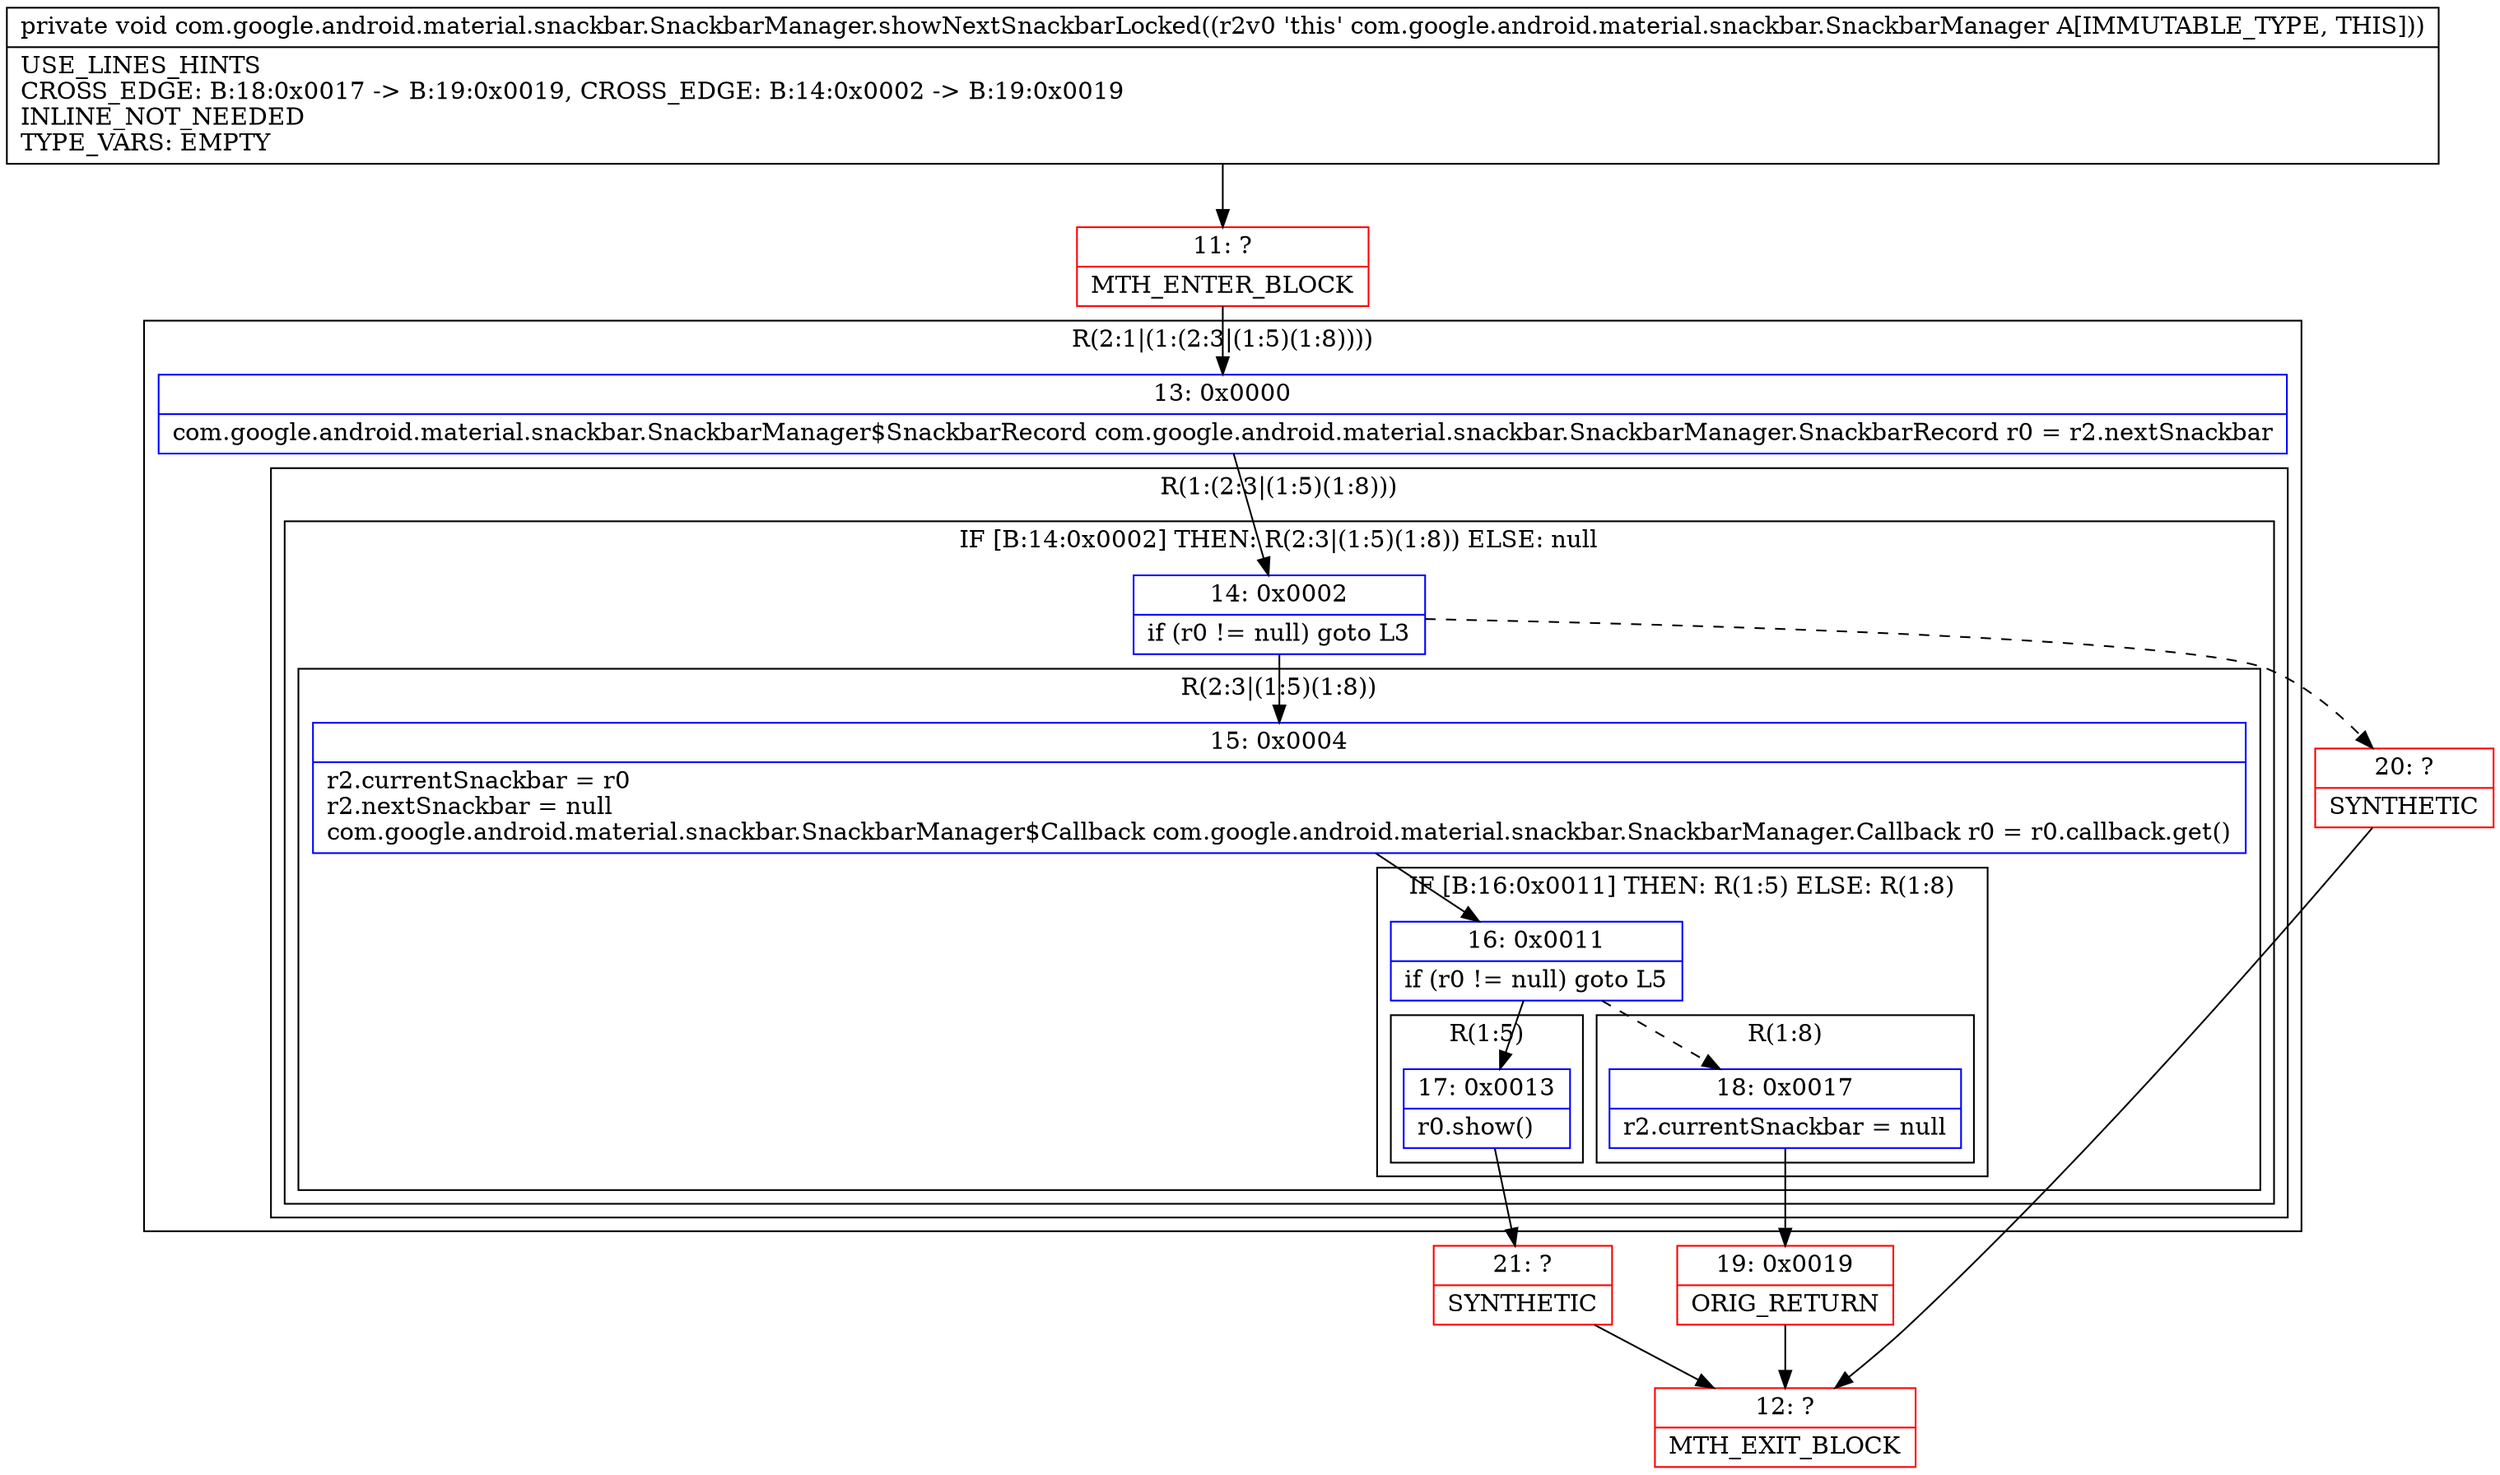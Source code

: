 digraph "CFG forcom.google.android.material.snackbar.SnackbarManager.showNextSnackbarLocked()V" {
subgraph cluster_Region_240339890 {
label = "R(2:1|(1:(2:3|(1:5)(1:8))))";
node [shape=record,color=blue];
Node_13 [shape=record,label="{13\:\ 0x0000|com.google.android.material.snackbar.SnackbarManager$SnackbarRecord com.google.android.material.snackbar.SnackbarManager.SnackbarRecord r0 = r2.nextSnackbar\l}"];
subgraph cluster_Region_1697544165 {
label = "R(1:(2:3|(1:5)(1:8)))";
node [shape=record,color=blue];
subgraph cluster_IfRegion_43061423 {
label = "IF [B:14:0x0002] THEN: R(2:3|(1:5)(1:8)) ELSE: null";
node [shape=record,color=blue];
Node_14 [shape=record,label="{14\:\ 0x0002|if (r0 != null) goto L3\l}"];
subgraph cluster_Region_20419016 {
label = "R(2:3|(1:5)(1:8))";
node [shape=record,color=blue];
Node_15 [shape=record,label="{15\:\ 0x0004|r2.currentSnackbar = r0\lr2.nextSnackbar = null\lcom.google.android.material.snackbar.SnackbarManager$Callback com.google.android.material.snackbar.SnackbarManager.Callback r0 = r0.callback.get()\l}"];
subgraph cluster_IfRegion_975807767 {
label = "IF [B:16:0x0011] THEN: R(1:5) ELSE: R(1:8)";
node [shape=record,color=blue];
Node_16 [shape=record,label="{16\:\ 0x0011|if (r0 != null) goto L5\l}"];
subgraph cluster_Region_783509307 {
label = "R(1:5)";
node [shape=record,color=blue];
Node_17 [shape=record,label="{17\:\ 0x0013|r0.show()\l}"];
}
subgraph cluster_Region_1360382839 {
label = "R(1:8)";
node [shape=record,color=blue];
Node_18 [shape=record,label="{18\:\ 0x0017|r2.currentSnackbar = null\l}"];
}
}
}
}
}
}
Node_11 [shape=record,color=red,label="{11\:\ ?|MTH_ENTER_BLOCK\l}"];
Node_21 [shape=record,color=red,label="{21\:\ ?|SYNTHETIC\l}"];
Node_12 [shape=record,color=red,label="{12\:\ ?|MTH_EXIT_BLOCK\l}"];
Node_19 [shape=record,color=red,label="{19\:\ 0x0019|ORIG_RETURN\l}"];
Node_20 [shape=record,color=red,label="{20\:\ ?|SYNTHETIC\l}"];
MethodNode[shape=record,label="{private void com.google.android.material.snackbar.SnackbarManager.showNextSnackbarLocked((r2v0 'this' com.google.android.material.snackbar.SnackbarManager A[IMMUTABLE_TYPE, THIS]))  | USE_LINES_HINTS\lCROSS_EDGE: B:18:0x0017 \-\> B:19:0x0019, CROSS_EDGE: B:14:0x0002 \-\> B:19:0x0019\lINLINE_NOT_NEEDED\lTYPE_VARS: EMPTY\l}"];
MethodNode -> Node_11;Node_13 -> Node_14;
Node_14 -> Node_15;
Node_14 -> Node_20[style=dashed];
Node_15 -> Node_16;
Node_16 -> Node_17;
Node_16 -> Node_18[style=dashed];
Node_17 -> Node_21;
Node_18 -> Node_19;
Node_11 -> Node_13;
Node_21 -> Node_12;
Node_19 -> Node_12;
Node_20 -> Node_12;
}

